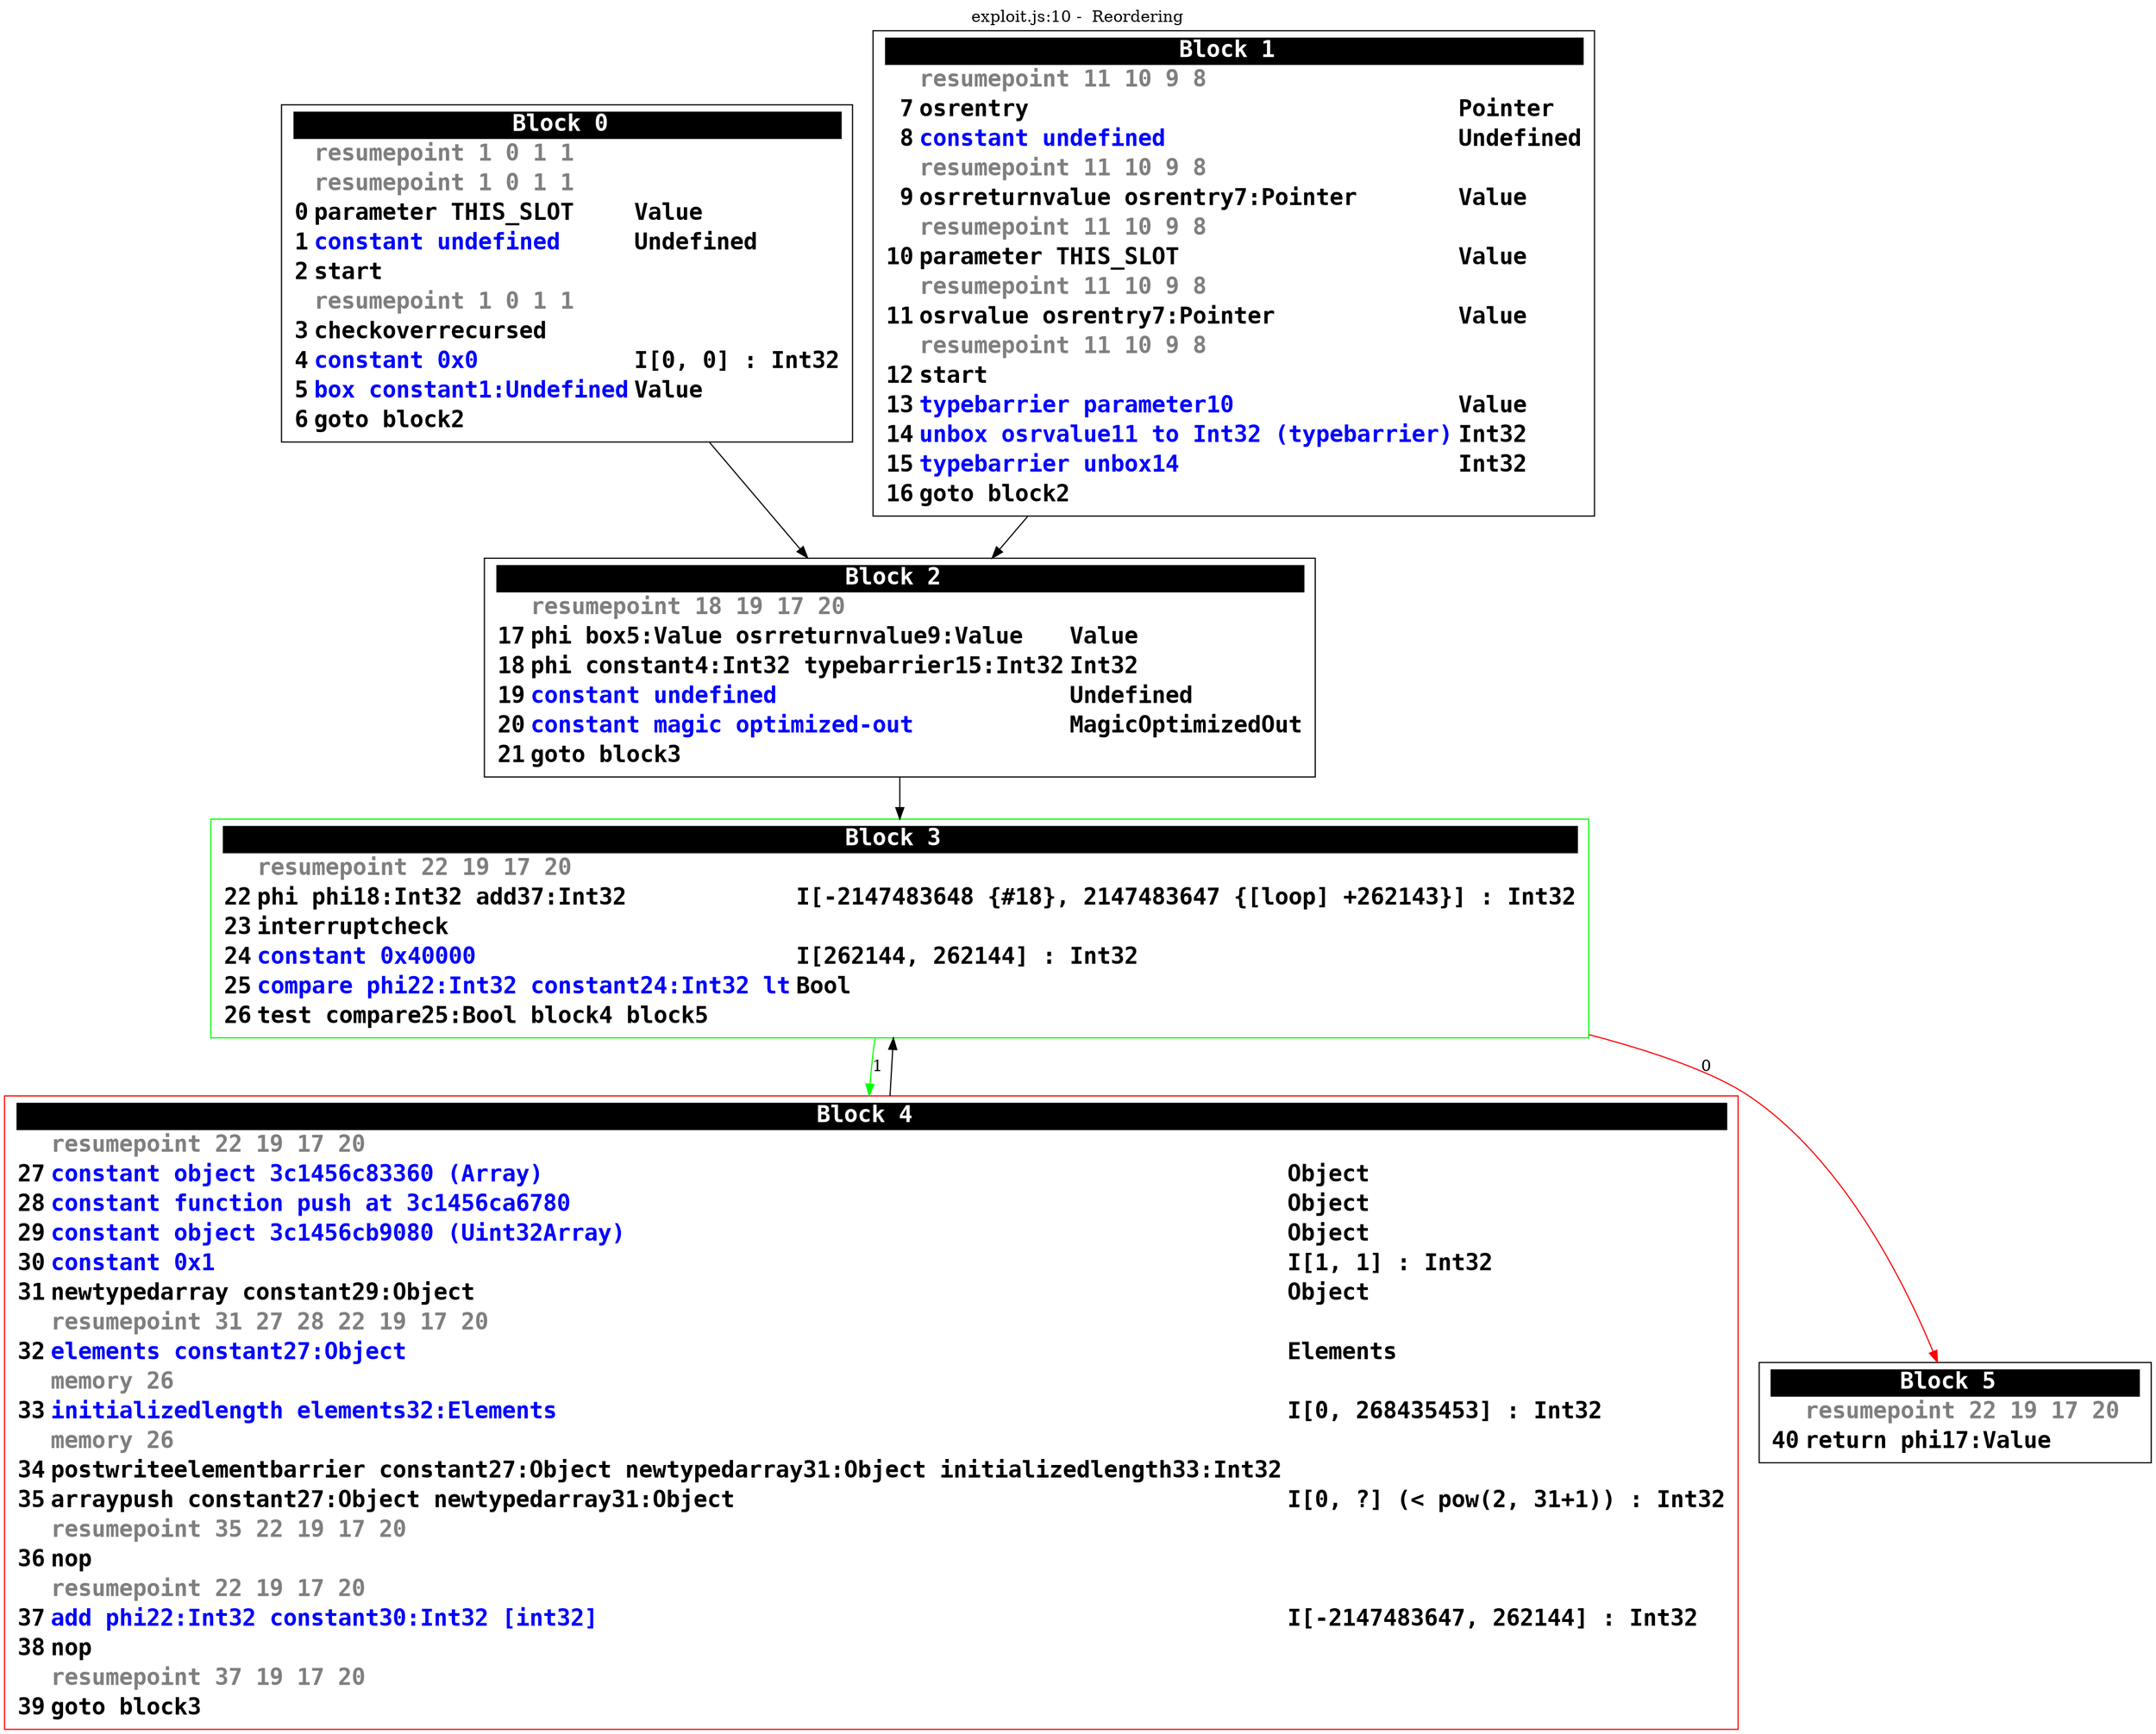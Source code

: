 digraph {
labelloc = t;
labelfontsize = 30;
label = "exploit.js:10 -  Reordering";
  rankdir=TB
  splines=true

  "Block0" [ shape=box fontsize=20 fontname="Consolas Bold" label=<<table border="0" cellborder="0" cellpadding="1"><tr><td align="center" bgcolor="black" colspan="3"><font color="white">Block 0 </font></td></tr><tr><td align="left"></td><td align="left"><font color="grey50">resumepoint 1 0 1 1 </font></td><td></td></tr><tr><td align="left"></td><td align="left"><font color="grey50">resumepoint 1 0 1 1 </font></td><td></td></tr><tr><td align="right" port="i0">0</td><td align="left">parameter THIS_SLOT</td><td align="left">Value</td></tr><tr><td align="right" port="i1">1</td><td align="left"><font color="blue">constant undefined</font></td><td align="left">Undefined</td></tr><tr><td align="right" port="i2">2</td><td align="left">start</td></tr><tr><td align="left"></td><td align="left"><font color="grey50">resumepoint 1 0 1 1 </font></td><td></td></tr><tr><td align="right" port="i3">3</td><td align="left">checkoverrecursed</td></tr><tr><td align="right" port="i4">4</td><td align="left"><font color="blue">constant 0x0</font></td><td align="left">I[0, 0] : Int32</td></tr><tr><td align="right" port="i5">5</td><td align="left"><font color="blue">box constant1:Undefined</font></td><td align="left">Value</td></tr><tr><td align="right" port="i6">6</td><td align="left">goto block2</td></tr></table>> ] ;
  "Block1" [ shape=box fontsize=20 fontname="Consolas Bold" label=<<table border="0" cellborder="0" cellpadding="1"><tr><td align="center" bgcolor="black" colspan="3"><font color="white">Block 1 </font></td></tr><tr><td align="left"></td><td align="left"><font color="grey50">resumepoint 11 10 9 8 </font></td><td></td></tr><tr><td align="right" port="i7">7</td><td align="left">osrentry</td><td align="left">Pointer</td></tr><tr><td align="right" port="i8">8</td><td align="left"><font color="blue">constant undefined</font></td><td align="left">Undefined</td></tr><tr><td align="left"></td><td align="left"><font color="grey50">resumepoint 11 10 9 8 </font></td><td></td></tr><tr><td align="right" port="i9">9</td><td align="left">osrreturnvalue osrentry7:Pointer</td><td align="left">Value</td></tr><tr><td align="left"></td><td align="left"><font color="grey50">resumepoint 11 10 9 8 </font></td><td></td></tr><tr><td align="right" port="i10">10</td><td align="left">parameter THIS_SLOT</td><td align="left">Value</td></tr><tr><td align="left"></td><td align="left"><font color="grey50">resumepoint 11 10 9 8 </font></td><td></td></tr><tr><td align="right" port="i11">11</td><td align="left">osrvalue osrentry7:Pointer</td><td align="left">Value</td></tr><tr><td align="left"></td><td align="left"><font color="grey50">resumepoint 11 10 9 8 </font></td><td></td></tr><tr><td align="right" port="i12">12</td><td align="left">start</td></tr><tr><td align="right" port="i13">13</td><td align="left"><font color="blue">typebarrier parameter10</font></td><td align="left">Value</td></tr><tr><td align="right" port="i14">14</td><td align="left"><font color="blue">unbox osrvalue11 to Int32 (typebarrier)</font></td><td align="left">Int32</td></tr><tr><td align="right" port="i15">15</td><td align="left"><font color="blue">typebarrier unbox14</font></td><td align="left">Int32</td></tr><tr><td align="right" port="i16">16</td><td align="left">goto block2</td></tr></table>> ] ;
  "Block2" [ shape=box fontsize=20 fontname="Consolas Bold" label=<<table border="0" cellborder="0" cellpadding="1"><tr><td align="center" bgcolor="black" colspan="3"><font color="white">Block 2 </font></td></tr><tr><td align="left"></td><td align="left"><font color="grey50">resumepoint 18 19 17 20 </font></td><td></td></tr><tr><td align="right" port="i17">17</td><td align="left">phi box5:Value osrreturnvalue9:Value</td><td align="left">Value</td></tr><tr><td align="right" port="i18">18</td><td align="left">phi constant4:Int32 typebarrier15:Int32</td><td align="left">Int32</td></tr><tr><td align="right" port="i19">19</td><td align="left"><font color="blue">constant undefined</font></td><td align="left">Undefined</td></tr><tr><td align="right" port="i20">20</td><td align="left"><font color="blue">constant magic optimized-out</font></td><td align="left">MagicOptimizedOut</td></tr><tr><td align="right" port="i21">21</td><td align="left">goto block3</td></tr></table>> ] ;
  "Block3" [ color=green shape=box fontsize=20 fontname="Consolas Bold" label=<<table border="0" cellborder="0" cellpadding="1"><tr><td align="center" bgcolor="black" colspan="3"><font color="white">Block 3 </font></td></tr><tr><td align="left"></td><td align="left"><font color="grey50">resumepoint 22 19 17 20 </font></td><td></td></tr><tr><td align="right" port="i22">22</td><td align="left">phi phi18:Int32 add37:Int32</td><td align="left">I[-2147483648 {#18}, 2147483647 {[loop] +262143}] : Int32</td></tr><tr><td align="right" port="i23">23</td><td align="left">interruptcheck</td></tr><tr><td align="right" port="i24">24</td><td align="left"><font color="blue">constant 0x40000</font></td><td align="left">I[262144, 262144] : Int32</td></tr><tr><td align="right" port="i25">25</td><td align="left"><font color="blue">compare phi22:Int32 constant24:Int32 lt</font></td><td align="left">Bool</td></tr><tr><td align="right" port="i26">26</td><td align="left">test compare25:Bool block4 block5</td></tr></table>> ] ;
  "Block4" [ color=red shape=box fontsize=20 fontname="Consolas Bold" label=<<table border="0" cellborder="0" cellpadding="1"><tr><td align="center" bgcolor="black" colspan="3"><font color="white">Block 4 </font></td></tr><tr><td align="left"></td><td align="left"><font color="grey50">resumepoint 22 19 17 20 </font></td><td></td></tr><tr><td align="right" port="i27">27</td><td align="left"><font color="blue">constant object 3c1456c83360 (Array)</font></td><td align="left">Object</td></tr><tr><td align="right" port="i28">28</td><td align="left"><font color="blue">constant function push at 3c1456ca6780</font></td><td align="left">Object</td></tr><tr><td align="right" port="i29">29</td><td align="left"><font color="blue">constant object 3c1456cb9080 (Uint32Array)</font></td><td align="left">Object</td></tr><tr><td align="right" port="i30">30</td><td align="left"><font color="blue">constant 0x1</font></td><td align="left">I[1, 1] : Int32</td></tr><tr><td align="right" port="i31">31</td><td align="left">newtypedarray constant29:Object</td><td align="left">Object</td></tr><tr><td align="left"></td><td align="left"><font color="grey50">resumepoint 31 27 28 22 19 17 20 </font></td><td></td></tr><tr><td align="right" port="i32">32</td><td align="left"><font color="blue">elements constant27:Object</font></td><td align="left">Elements</td></tr><tr><td align="left"></td><td align="left"><font color="grey50">memory 26 </font></td><td></td></tr><tr><td align="right" port="i33">33</td><td align="left"><font color="blue">initializedlength elements32:Elements</font></td><td align="left">I[0, 268435453] : Int32</td></tr><tr><td align="left"></td><td align="left"><font color="grey50">memory 26 </font></td><td></td></tr><tr><td align="right" port="i34">34</td><td align="left">postwriteelementbarrier constant27:Object newtypedarray31:Object initializedlength33:Int32</td></tr><tr><td align="right" port="i35">35</td><td align="left">arraypush constant27:Object newtypedarray31:Object</td><td align="left">I[0, ?] (&lt; pow(2, 31+1)) : Int32</td></tr><tr><td align="left"></td><td align="left"><font color="grey50">resumepoint 35 22 19 17 20 </font></td><td></td></tr><tr><td align="right" port="i36">36</td><td align="left">nop</td></tr><tr><td align="left"></td><td align="left"><font color="grey50">resumepoint 22 19 17 20 </font></td><td></td></tr><tr><td align="right" port="i37">37</td><td align="left"><font color="blue">add phi22:Int32 constant30:Int32 [int32]</font></td><td align="left">I[-2147483647, 262144] : Int32</td></tr><tr><td align="right" port="i38">38</td><td align="left">nop</td></tr><tr><td align="left"></td><td align="left"><font color="grey50">resumepoint 37 19 17 20 </font></td><td></td></tr><tr><td align="right" port="i39">39</td><td align="left">goto block3</td></tr></table>> ] ;
  "Block5" [ shape=box fontsize=20 fontname="Consolas Bold" label=<<table border="0" cellborder="0" cellpadding="1"><tr><td align="center" bgcolor="black" colspan="3"><font color="white">Block 5 </font></td></tr><tr><td align="left"></td><td align="left"><font color="grey50">resumepoint 22 19 17 20 </font></td><td></td></tr><tr><td align="right" port="i40">40</td><td align="left">return phi17:Value</td></tr></table>> ] ;

  "Block0" -> "Block2" ;
  "Block1" -> "Block2" ;
  "Block2" -> "Block3" ;
  "Block3" -> "Block4" [ color=green label=1 ] ;
  "Block3" -> "Block5" [ color=red label=0 ] ;
  "Block4" -> "Block3" ;
}
